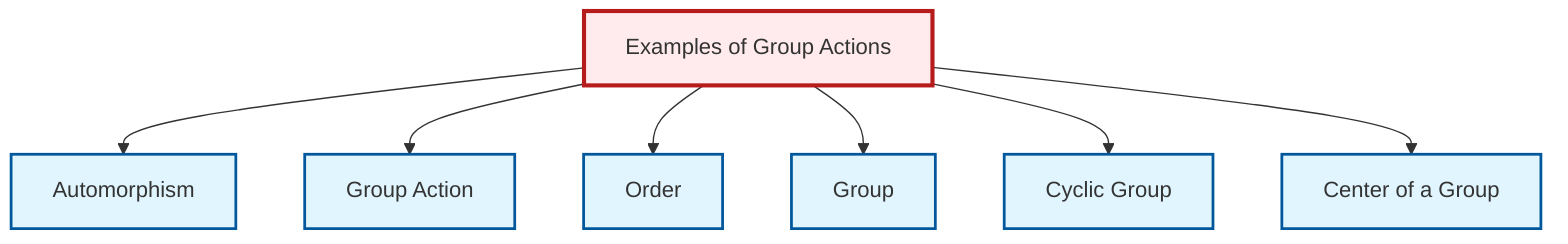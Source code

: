 graph TD
    classDef definition fill:#e1f5fe,stroke:#01579b,stroke-width:2px
    classDef theorem fill:#f3e5f5,stroke:#4a148c,stroke-width:2px
    classDef axiom fill:#fff3e0,stroke:#e65100,stroke-width:2px
    classDef example fill:#e8f5e9,stroke:#1b5e20,stroke-width:2px
    classDef current fill:#ffebee,stroke:#b71c1c,stroke-width:3px
    def-center-of-group["Center of a Group"]:::definition
    def-cyclic-group["Cyclic Group"]:::definition
    def-order["Order"]:::definition
    def-group["Group"]:::definition
    def-group-action["Group Action"]:::definition
    def-automorphism["Automorphism"]:::definition
    ex-group-action-examples["Examples of Group Actions"]:::example
    ex-group-action-examples --> def-automorphism
    ex-group-action-examples --> def-group-action
    ex-group-action-examples --> def-order
    ex-group-action-examples --> def-group
    ex-group-action-examples --> def-cyclic-group
    ex-group-action-examples --> def-center-of-group
    class ex-group-action-examples current